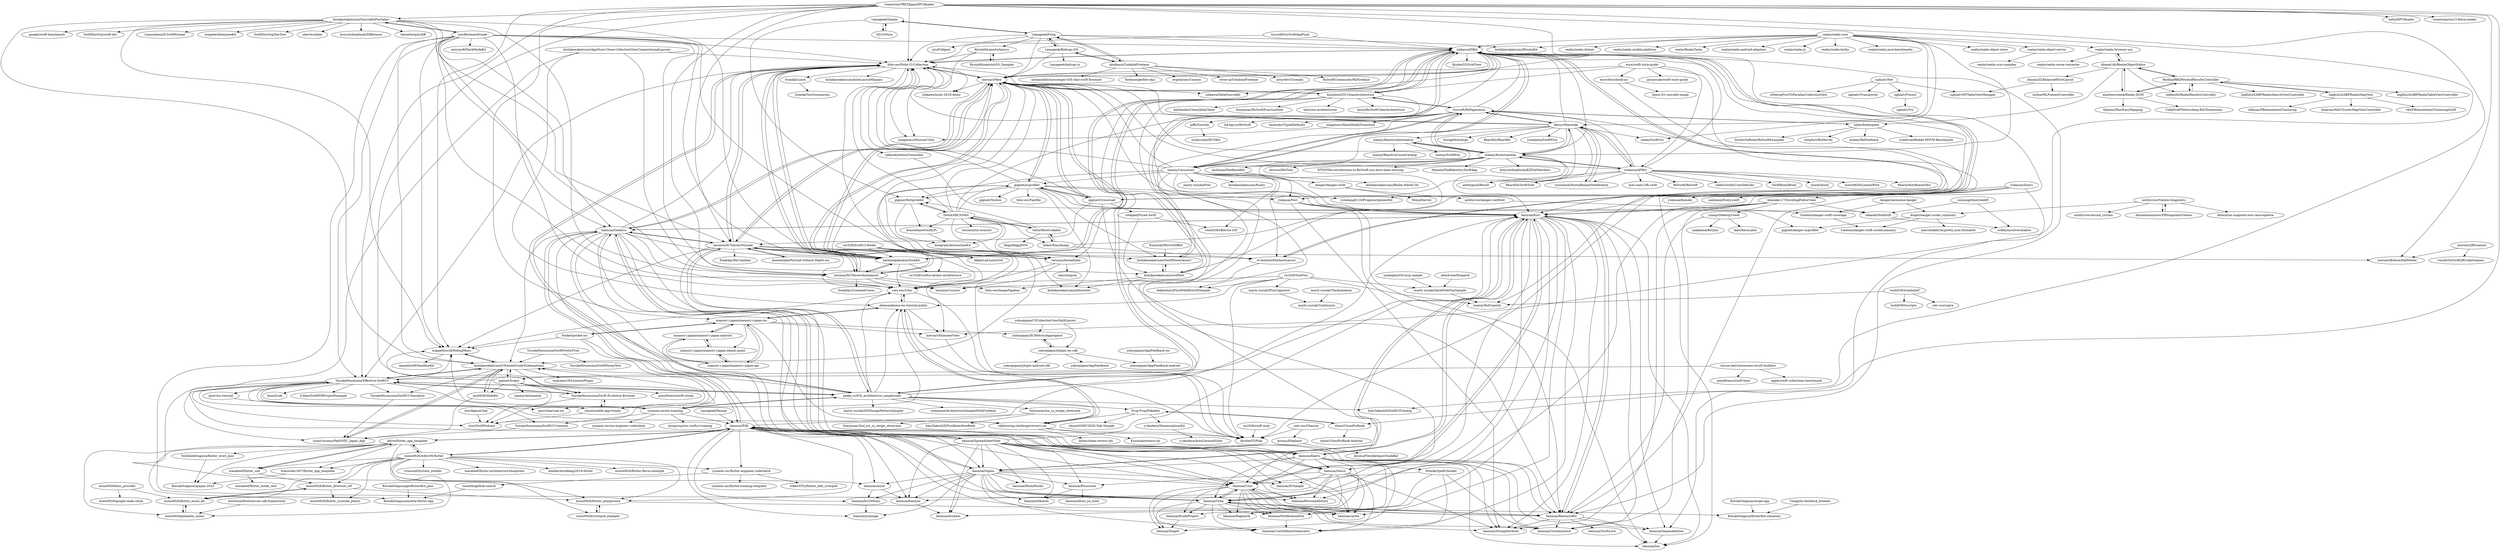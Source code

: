digraph G {
"tryswift/trySwiftAppFinal" -> "ishkawa/DIKit"
"tryswift/trySwiftAppFinal" -> "folio-sec/Folio-UI-Collection"
"RyutaMiyamoto/iOS_Samples" -> "RyutaMiyamoto/Innovy"
"mamori-i-japan/mamori-i-japan-android" -> "mamori-i-japan/mamori-i-japan-admin-panel"
"mamori-i-japan/mamori-i-japan-android" -> "mamori-i-japan/mamori-i-japan-ios"
"mamori-i-japan/mamori-i-japan-android" -> "mamori-i-japan/mamori-i-japan-api"
"SD10/Nora" -> "1amageek/Salada"
"fumiyasac/ios_ui_recipe_showcase" -> "fumiyasac/2nd_ios_ui_recipe_showcase"
"fumiyasac/ios_ui_recipe_showcase" -> "SatoTakeshiX/FluidInterfaceBook"
"mercari/Mew" -> "folio-sec/Folio-UI-Collection"
"mercari/Mew" -> "ishkawa/DIKit"
"mercari/Mew" -> "tarunon/XCTAssertNoLeak"
"mercari/Mew" -> "kateinoigakukun/StubKit"
"mercari/Mew" -> "bannzai/Kuri"
"mercari/Mew" -> "tarunon/XCTAssertAutolayout"
"mercari/Mew" -> "cats-oss/Unio"
"mercari/Mew" -> "peaks-cc/iOS_architecture_samplecode"
"mercari/Mew" -> "koutalou/iOS-CleanArchitecture"
"mercari/Mew" -> "ishkawa/DataSourceKit" ["e"=1]
"mercari/Mew" -> "ishkawa/iosdc-2018-demo"
"mercari/Mew" -> "giginet/Crossroad"
"mercari/Mew" -> "tarunon/Instantiate"
"mercari/Mew" -> "bannzai/Gedatsu"
"mercari/Mew" -> "giginet/xcprofiler"
"ikesyo/Himotoki" -> "ishkawa/APIKit"
"ikesyo/Himotoki" -> "yuzushioh/NorenBannerNotification"
"ikesyo/Himotoki" -> "inamiy/RxAutomaton"
"ikesyo/Himotoki" -> "tryswift/RxPagination"
"ikesyo/Himotoki" -> "antitypical/Result" ["e"=1]
"ikesyo/Himotoki" -> "ishkawa/DIKit"
"ikesyo/Himotoki" -> "ReactKit/SwiftTask" ["e"=1]
"ikesyo/Himotoki" -> "inamiy/Cassowary"
"ikesyo/Himotoki" -> "thoughtbot/Argo" ["e"=1]
"ikesyo/Himotoki" -> "ReactKit/ReactKit" ["e"=1]
"ikesyo/Himotoki" -> "folio-sec/Folio-UI-Collection"
"ikesyo/Himotoki" -> "realm/SwiftCov" ["e"=1]
"ikesyo/Himotoki" -> "mercari/Mew"
"ikesyo/Himotoki" -> "inamiy/ReactiveAutomaton"
"ikesyo/Himotoki" -> "yonekawa/SwiftFlux" ["e"=1]
"realm/realm-core" -> "realm/realm-object-store"
"realm/realm-core" -> "realm/realm-dotnet" ["e"=1]
"realm/realm-core" -> "realm/realm-mobile-platform"
"realm/realm-core" -> "realm/RealmTasks"
"realm/realm-core" -> "inamiy/RxAutomaton"
"realm/realm-core" -> "realm/realm-android-adapters" ["e"=1]
"realm/realm-core" -> "realm/realm-js" ["e"=1]
"realm/realm-core" -> "realm/realm-object-server"
"realm/realm-core" -> "realm/realm-browser-osx"
"realm/realm-core" -> "realm/SwiftCov" ["e"=1]
"realm/realm-core" -> "realm/realm-kotlin" ["e"=1]
"realm/realm-core" -> "realm/realm-java-benchmarks"
"realm/realm-core" -> "ikesyo/Himotoki"
"realm/realm-core" -> "ishkawa/DIKit"
"realm/realm-core" -> "kishikawakatsumi/BitcoinKit" ["e"=1]
"hukusuke1007/flutter_app_template" -> "KosukeSaigusa/spajam-2022"
"bannzai/Sigma" -> "bannzai/Async"
"bannzai/Sigma" -> "bannzai/Conv"
"bannzai/Sigma" -> "bannzai/In100Days"
"bannzai/Sigma" -> "bannzai/Ocha"
"bannzai/Sigma" -> "bannzai/PersonalHistory"
"bannzai/Sigma" -> "bannzai/Kuri"
"bannzai/Sigma" -> "bannzai/UserDefaultsGenerator"
"bannzai/Sigma" -> "bannzai/XChanger"
"bannzai/Sigma" -> "bannzai/Posusume"
"bannzai/Sigma" -> "bannzai/yomiage"
"bannzai/Sigma" -> "bannzai/Pilll"
"bannzai/Sigma" -> "bannzai/bannzai"
"bannzai/Sigma" -> "bannzai/HoshiHoshii"
"bannzai/Sigma" -> "bannzai/tekimon"
"bannzai/Sigma" -> "bannzai/hockam"
"mamori-i-japan/mamori-i-japan-ios" -> "mamori-i-japan/mamori-i-japan-android"
"mamori-i-japan/mamori-i-japan-ios" -> "mamori-i-japan/mamori-i-japan-api"
"mamori-i-japan/mamori-i-japan-ios" -> "mamori-i-japan/mamori-i-japan-admin-panel"
"mamori-i-japan/mamori-i-japan-ios" -> "abema/abema-ios-tutorial-public"
"mamori-i-japan/mamori-i-japan-ios" -> "Pocket/pocket-ios"
"mamori-i-japan/mamori-i-japan-ios" -> "refactoring-challenge/reversi-ios"
"mamori-i-japan/mamori-i-japan-ios" -> "yahoojapan/XCMetricsAggregator"
"mamori-i-japan/mamori-i-japan-ios" -> "mercari/ShimmerView"
"KosukeSaigusa/geoflutterfire_plus" -> "KosukeSaigusa/mottai-flutter-app"
"mono0926/flutter_firestore_ref" -> "mono0926/flutter_mono_kit"
"mono0926/flutter_firestore_ref" -> "mono0926/flutter_playground"
"mono0926/flutter_firestore_ref" -> "mono0926/flutter_youtube_player"
"wasabeef/flutter_use" -> "wasabeef/flutter_hooks_test"
"wasabeef/flutter_use" -> "mono0926/flutter_firestore_ref"
"wasabeef/flutter_use" -> "altive/flutter_app_template"
"yumemi-inc/flutter-engineer-codecheck" -> "yumemi-inc/flutter-training-template"
"yumemi-inc/flutter-engineer-codecheck" -> "tokku5552/flutter_ddd_riverpod"
"yumemi-inc/flutter-engineer-codecheck" -> "susatthi/github-search"
"yumemi-inc/ios-training" -> "yumemi-inc/ios-engineer-codecheck"
"yumemi-inc/ios-training" -> "YusukeHosonuma/Effective-SwiftUI"
"yumemi-inc/ios-training" -> "peaks-cc/iOS_architecture_samplecode"
"yumemi-inc/ios-training" -> "mixigroup/ios-swiftui-training"
"yumemi-inc/ios-training" -> "kishikawakatsumi/UltimateGuideToAnimations"
"yumemi-inc/ios-training" -> "noppefoxwolf/DebugMenu"
"yumemi-inc/ios-training" -> "bannzai/Pilll"
"yumemi-inc/ios-training" -> "abema/abema-ios-tutorial-public"
"yumemi-inc/ios-training" -> "YusukeHosonuma/SwiftUI-Common"
"YusukeHosonuma/Effective-SwiftUI" -> "kishikawakatsumi/UltimateGuideToAnimations"
"YusukeHosonuma/Effective-SwiftUI" -> "YusukeHosonuma/Swift-Evolution-Browser"
"YusukeHosonuma/Effective-SwiftUI" -> "crane-hiromu/PadOSDC_Japan_App"
"YusukeHosonuma/Effective-SwiftUI" -> "YusukeHosonuma/SwiftUI-Simulator"
"YusukeHosonuma/Effective-SwiftUI" -> "YusukeHosonuma/SwiftUI-Common"
"YusukeHosonuma/Effective-SwiftUI" -> "peaks-cc/iOS_architecture_samplecode"
"YusukeHosonuma/Effective-SwiftUI" -> "uhooi/mobile-app-trends"
"YusukeHosonuma/Effective-SwiftUI" -> "noppefoxwolf/DebugMenu"
"YusukeHosonuma/Effective-SwiftUI" -> "bannzai/Async"
"YusukeHosonuma/Effective-SwiftUI" -> "stzn/SwiftPodcast"
"YusukeHosonuma/Effective-SwiftUI" -> "uhooi/Loki"
"YusukeHosonuma/Effective-SwiftUI" -> "yumemi-inc/ios-training"
"YusukeHosonuma/Effective-SwiftUI" -> "pixiv/ios-tutorial"
"YusukeHosonuma/Effective-SwiftUI" -> "d-date/SwiftPMProjectExample"
"YusukeHosonuma/Effective-SwiftUI" -> "refactoring-challenge/reversi-ios"
"YusukeHosonuma/SwiftUI-Common" -> "crane-hiromu/PadOSDC_Japan_App"
"crane-hiromu/PadOSDC_Japan_App" -> "kishikawakatsumi/UltimateGuideToAnimations"
"kishikawakatsumi/UltimateGuideToAnimations" -> "crane-hiromu/PadOSDC_Japan_App"
"kishikawakatsumi/UltimateGuideToAnimations" -> "YusukeHosonuma/Effective-SwiftUI"
"kishikawakatsumi/UltimateGuideToAnimations" -> "noppefoxwolf/DebugMenu"
"kishikawakatsumi/UltimateGuideToAnimations" -> "mtj0928/SlideKit"
"kishikawakatsumi/UltimateGuideToAnimations" -> "YusukeHosonuma/Swift-Evolution-Browser"
"kishikawakatsumi/UltimateGuideToAnimations" -> "giginet/Scipio"
"kishikawakatsumi/UltimateGuideToAnimations" -> "YusukeHosonuma/SwiftUI-Simulator"
"kishikawakatsumi/UltimateGuideToAnimations" -> "maiyama18/LicensesPlugin"
"noppefoxwolf/DebugMenu" -> "aomathwift/SandboxKit"
"noppefoxwolf/DebugMenu" -> "kishikawakatsumi/UltimateGuideToAnimations"
"peaks-cc/iOS_architecture_samplecode" -> "YusukeHosonuma/Effective-SwiftUI"
"peaks-cc/iOS_architecture_samplecode" -> "mercari/Mew"
"peaks-cc/iOS_architecture_samplecode" -> "folio-sec/Folio-UI-Collection"
"peaks-cc/iOS_architecture_samplecode" -> "fumiyasac/ios_ui_recipe_showcase"
"peaks-cc/iOS_architecture_samplecode" -> "kishikawakatsumi/UltimateGuideToAnimations"
"peaks-cc/iOS_architecture_samplecode" -> "refactoring-challenge/reversi-ios"
"peaks-cc/iOS_architecture_samplecode" -> "bannzai/Kuri"
"peaks-cc/iOS_architecture_samplecode" -> "tarunon/XCTAssertNoLeak"
"peaks-cc/iOS_architecture_samplecode" -> "Frog-Frog/Pokedex"
"peaks-cc/iOS_architecture_samplecode" -> "abema/abema-ios-tutorial-public"
"peaks-cc/iOS_architecture_samplecode" -> "cats-oss/Unio"
"peaks-cc/iOS_architecture_samplecode" -> "SatoTakeshiX/SwiftUICatalog"
"peaks-cc/iOS_architecture_samplecode" -> "rockname/ArchitectureSampleWithFirebase"
"peaks-cc/iOS_architecture_samplecode" -> "marty-suzuki/iOSDesignPatternSamples" ["e"=1]
"peaks-cc/iOS_architecture_samplecode" -> "yumemi-inc/ios-training"
"pixiv/ios-tutorial" -> "pixiv/charcoal-ios"
"uhooi/UhooiPicBook" -> "Frog-Frog/Pokedex"
"uhooi/UhooiPicBook" -> "uhooi/UhooiPicBook-Android"
"niw/AlpacaChat" -> "stzn/SwiftPodcast"
"Roobiq/RBQFetchedResultsController" -> "redbooth/RealmResultsController"
"Roobiq/RBQFetchedResultsController" -> "matthewcheok/Realm-JSON"
"Roobiq/RBQFetchedResultsController" -> "bigfish24/ABFRealmMapView"
"Roobiq/RBQFetchedResultsController" -> "bigfish24/ABFRealmTableViewController"
"Roobiq/RBQFetchedResultsController" -> "Ahmed-Ali/RealmObjectEditor"
"Roobiq/RBQFetchedResultsController" -> "bigfish24/ABFRealmSearchViewController"
"danger/danger-swift" -> "Moya/Harvey"
"danger/danger-swift" -> "ashfurrow/danger-swiftlint"
"kishikawakatsumi/swiftfmt" -> "kishikawakatsumi/SwiftPowerAssert"
"kishikawakatsumi/swiftfmt" -> "kishikawakatsumi/deliverbot"
"kishikawakatsumi/swiftfmt" -> "ishkawa/DIKit"
"kishikawakatsumi/swiftfmt" -> "folio-sec/ImagePipeline"
"nghialv/Future" -> "nghialv/Try"
"zhxnlai/ZLBalancedFlowLayout" -> "nghialv/MYTableViewManager"
"zhxnlai/ZLBalancedFlowLayout" -> "molon/MLPresentController" ["e"=1]
"kishikawakatsumi/SourceKitForSafari" -> "niw/KeyboardGuide"
"kishikawakatsumi/SourceKitForSafari" -> "google/swift-benchmark" ["e"=1]
"kishikawakatsumi/SourceKitForSafari" -> "SwiftDocOrg/swift-doc" ["e"=1]
"kishikawakatsumi/SourceKitForSafari" -> "ruiaureliano/X-SwiftFormat" ["e"=1]
"kishikawakatsumi/SourceKitForSafari" -> "kishikawakatsumi/UltimateGuideToAnimations"
"kishikawakatsumi/SourceKitForSafari" -> "steipete/InterposeKit" ["e"=1]
"kishikawakatsumi/SourceKitForSafari" -> "SwiftDocOrg/DocTest" ["e"=1]
"kishikawakatsumi/SourceKitForSafari" -> "bannzai/Gedatsu"
"kishikawakatsumi/SourceKitForSafari" -> "noppefoxwolf/DebugMenu"
"kishikawakatsumi/SourceKitForSafari" -> "kateinoigakukun/StubKit"
"kishikawakatsumi/SourceKitForSafari" -> "tarunon/XCTAssertNoLeak"
"kishikawakatsumi/SourceKitForSafari" -> "uber/mockolo" ["e"=1]
"kishikawakatsumi/SourceKitForSafari" -> "krzysztofzablocki/Difference" ["e"=1]
"kishikawakatsumi/SourceKitForSafari" -> "cats-oss/Unio"
"kishikawakatsumi/SourceKitForSafari" -> "bloomberg/xcdiff" ["e"=1]
"invertase/firestore-ios-sdk-frameworks" -> "mono0926/pedantic_mono"
"matthewcheok/Realm-JSON" -> "Roobiq/RBQFetchedResultsController"
"matthewcheok/Realm-JSON" -> "Ahmed-Ali/RealmObjectEditor"
"matthewcheok/Realm-JSON" -> "CodaFi/AFNetworking-RACExtensions" ["e"=1]
"matthewcheok/Realm-JSON" -> "Yalantis/FastEasyMapping" ["e"=1]
"kishikawakatsumi/AppStore-Clone-CollectionViewCompositionalLayouts" -> "abema/abema-ios-tutorial-public"
"kishikawakatsumi/AppStore-Clone-CollectionViewCompositionalLayouts" -> "KyoheiG3/Plan"
"kishikawakatsumi/AppStore-Clone-CollectionViewCompositionalLayouts" -> "tarunon/XCTAssertAutolayout"
"kishikawakatsumi/AppStore-Clone-CollectionViewCompositionalLayouts" -> "folio-sec/Folio-UI-Collection"
"ishkawa/APIKit" -> "ikesyo/Himotoki"
"ishkawa/APIKit" -> "antitypical/Result" ["e"=1]
"ishkawa/APIKit" -> "mono0926/LicensePlist" ["e"=1]
"ishkawa/APIKit" -> "ReactKit/SwiftTask" ["e"=1]
"ishkawa/APIKit" -> "yuzushioh/NorenBannerNotification"
"ishkawa/APIKit" -> "ishkawa/DIKit"
"ishkawa/APIKit" -> "mercari/Mew"
"ishkawa/APIKit" -> "ReactorKit/ReactorKit" ["e"=1]
"ishkawa/APIKit" -> "mac-cain13/R.swift" ["e"=1]
"ishkawa/APIKit" -> "tryswift/RxPagination"
"ishkawa/APIKit" -> "ReSwift/ReSwift" ["e"=1]
"ishkawa/APIKit" -> "radex/SwiftyUserDefaults" ["e"=1]
"ishkawa/APIKit" -> "inamiy/RxAutomaton"
"ishkawa/APIKit" -> "SwiftBond/Bond" ["e"=1]
"ishkawa/APIKit" -> "Quick/Quick" ["e"=1]
"jeffh/Snorlax" -> "cockscomb/HUDKit" ["e"=1]
"tattn/MoreCodable" -> "DeNA/SRCNNKit"
"tattn/MoreCodable" -> "giginet/RxSpriteKit"
"tattn/MoreCodable" -> "koher/EasyImagy"
"tattn/MoreCodable" -> "Ikiga/IkigaJSON" ["e"=1]
"yimajo/MeetupTweet" -> "nakailand/RxQuiz"
"yimajo/MeetupTweet" -> "bannzai/ResourceKit"
"yimajo/MeetupTweet" -> "ikait/KernLabel"
"bannzai/Kaeru" -> "bannzai/Kuri"
"bannzai/Kaeru" -> "bannzai/Conv"
"bannzai/Kaeru" -> "bannzai/ResourceKit"
"bannzai/Kaeru" -> "bannzai/Ocha"
"bannzai/Kaeru" -> "bannzai/Gedatsu"
"bannzai/Kaeru" -> "bannzai/SegueAddition"
"bannzai/Kaeru" -> "bannzai/Gecco"
"bannzai/Kaeru" -> "bannzai/StringAttribute"
"bannzai/Kaeru" -> "bannzai/Inu"
"bannzai/Kaeru" -> "bannzai/Teapot"
"bannzai/Kaeru" -> "bannzai/XcodeProject"
"bannzai/Kaeru" -> "bannzai/Pilll"
"bannzai/Kaeru" -> "bannzai/Sigma"
"bannzai/Kaeru" -> "bannzai/Ragnarok"
"bannzai/Kaeru" -> "bannzai/CoreAnimator"
"tryswift/RxPagination" -> "jeffh/Snorlax"
"tryswift/RxPagination" -> "dekatotoro/FluxWithRxSwiftSample"
"tryswift/RxPagination" -> "tailec/boilerplate"
"tryswift/RxPagination" -> "ikesyo/Himotoki"
"tryswift/RxPagination" -> "tid-kijyun/RxSwift"
"tryswift/RxPagination" -> "inamiy/Cassowary"
"tryswift/RxPagination" -> "ishkawa/DIKit"
"tryswift/RxPagination" -> "tasanobu/TypedDefaults"
"tryswift/RxPagination" -> "inamiy/RxProperty"
"tryswift/RxPagination" -> "koutalou/iOS-CleanArchitecture"
"tryswift/RxPagination" -> "usagimaru/SemiModalTransition"
"tryswift/RxPagination" -> "inamiy/RxAutomaton"
"usagimaru/SemiModalTransition" -> "usagimaru/Musical-View"
"bannzai/Pilll" -> "mono0926/wdb106-flutter"
"bannzai/Pilll" -> "bannzai/Sigma"
"bannzai/Pilll" -> "bannzai/Gecco"
"bannzai/Pilll" -> "bannzai/Conv"
"bannzai/Pilll" -> "altive/flutter_app_template"
"bannzai/Pilll" -> "bannzai/Kuri"
"bannzai/Pilll" -> "bannzai/Gedatsu"
"bannzai/Pilll" -> "bannzai/In100Days"
"bannzai/Pilll" -> "bannzai/Async"
"bannzai/Pilll" -> "yumemi-inc/flutter-engineer-codecheck"
"bannzai/Pilll" -> "bannzai/bannzai"
"bannzai/Pilll" -> "bannzai/Ocha"
"bannzai/Pilll" -> "mono0926/flutter_playground"
"bannzai/Pilll" -> "bannzai/yomiage"
"bannzai/Pilll" -> "bannzai/SpreadsheetView"
"nghialv/Net" -> "nghialv/Future"
"nghialv/Net" -> "kNeerajPro/CGParallaxCollectionView"
"nghialv/Net" -> "nghialv/MYTableViewManager"
"nghialv/Net" -> "nghialv/Transporter" ["e"=1]
"bannzai/Kuri" -> "bannzai/Conv"
"bannzai/Kuri" -> "bannzai/ResourceKit"
"bannzai/Kuri" -> "bannzai/Kaeru"
"bannzai/Kuri" -> "bannzai/Ocha"
"bannzai/Kuri" -> "bannzai/StringAttribute"
"bannzai/Kuri" -> "bannzai/Sigma"
"bannzai/Kuri" -> "bannzai/Gecco"
"bannzai/Kuri" -> "bannzai/NotificationHub"
"bannzai/Kuri" -> "bannzai/Gedatsu"
"bannzai/Kuri" -> "bannzai/CoreAnimator"
"bannzai/Kuri" -> "bannzai/UserDefaultsGenerator"
"bannzai/Kuri" -> "bannzai/castle"
"bannzai/Kuri" -> "bannzai/PersonalHistory"
"bannzai/Kuri" -> "bannzai/SegueAddition"
"bannzai/Kuri" -> "bannzai/Inu"
"el-hoshino/NotAutoLayout" -> "ishkawa/DIKit"
"el-hoshino/NotAutoLayout" -> "bannzai/Conv"
"eure/swift-style-guide" -> "koutalou/iOS-CleanArchitecture"
"eure/swift-style-guide" -> "jarinosuke/swift-style-guide" ["e"=1]
"eure/swift-style-guide" -> "bannzai/Kuri"
"eure/swift-style-guide" -> "mercari/Mew"
"eure/swift-style-guide" -> "ishkawa/APIKit"
"eure/swift-style-guide" -> "eure/Storybook-ios"
"mono0926/pedantic_mono" -> "mono0926/flutter_mono_kit"
"cats-oss/Unio" -> "KyoheiG3/Plan"
"cats-oss/Unio" -> "noppefoxwolf/DebugMenu"
"cats-oss/Unio" -> "abema/abema-ios-tutorial-public"
"mercari/QRScanner" -> "vinodiOS/SwiftQRCodeScanner"
"mercari/QRScanner" -> "mercari/BottomHalfModal"
"1amageek/Ballcap-iOS" -> "1amageek/Pring"
"1amageek/Ballcap-iOS" -> "mercari/Mew"
"1amageek/Ballcap-iOS" -> "alickbass/CodableFirebase"
"1amageek/Ballcap-iOS" -> "1amageek/ballcap.ts"
"1amageek/Demae" -> "bannzai/Pilll"
"1amageek/Salada" -> "1amageek/Pring"
"1amageek/Salada" -> "SD10/Nora"
"1amageek/Salada" -> "giginet/RxSpriteKit"
"YusukeHosonuma/SwiftPrettyPrint" -> "YusukeHosonuma/SwiftParamTest"
"YusukeHosonuma/SwiftPrettyPrint" -> "kishikawakatsumi/UltimateGuideToAnimations"
"bannzai/SpreadsheetView" -> "bannzai/Gecco"
"bannzai/SpreadsheetView" -> "bannzai/Pilll"
"bannzai/SpreadsheetView" -> "bannzai/Sigma"
"bannzai/SpreadsheetView" -> "bannzai/bannzai"
"bannzai/SpreadsheetView" -> "bannzai/Kuri"
"bannzai/SpreadsheetView" -> "bannzai/Gedatsu"
"bannzai/SpreadsheetView" -> "bannzai/hockam"
"bannzai/SpreadsheetView" -> "bannzai/Posusume"
"bannzai/SpreadsheetView" -> "bannzai/PersonalHistory"
"bannzai/SpreadsheetView" -> "bannzai/castle"
"bannzai/SpreadsheetView" -> "bannzai/XChanger"
"bannzai/SpreadsheetView" -> "bannzai/Conv"
"bannzai/SpreadsheetView" -> "bannzai/Kaeru"
"bannzai/SpreadsheetView" -> "bannzai/tekimon"
"bannzai/SpreadsheetView" -> "bannzai/HoshiHoshii"
"giginet/xcprofiler" -> "giginet/Toybox"
"giginet/xcprofiler" -> "mercari/Mew"
"giginet/xcprofiler" -> "yutailang0119/ProgressSpinnerKit"
"giginet/xcprofiler" -> "kishikawakatsumi/deliverbot"
"giginet/xcprofiler" -> "giginet/RxSpriteKit"
"giginet/xcprofiler" -> "bannzai/Kuri"
"giginet/xcprofiler" -> "kishikawakatsumi/UltimateGuideToAnimations"
"giginet/xcprofiler" -> "folio-sec/Fastfile"
"giginet/xcprofiler" -> "giginet/Crossroad"
"giginet/xcprofiler" -> "kishikawakatsumi/SwiftPowerAssert"
"giginet/xcprofiler" -> "giginet/danger-xcprofiler"
"giginet/xcprofiler" -> "folio-sec/Folio-UI-Collection"
"giginet/xcprofiler" -> "yukiasai/Nori"
"giginet/xcprofiler" -> "tarunon/Instantiate"
"tarunon/Instantiate" -> "omochi/gysb"
"tarunon/Instantiate" -> "tarunon/Cuculus"
"tarunon/Instantiate" -> "cats-oss/Unio"
"treastrain/TRETJapanNFCReader" -> "YusukeHosonuma/Effective-SwiftUI"
"treastrain/TRETJapanNFCReader" -> "tattn/NFCReader"
"treastrain/TRETJapanNFCReader" -> "mercari/BottomHalfModal"
"treastrain/TRETJapanNFCReader" -> "peaks-cc/iOS_architecture_samplecode"
"treastrain/TRETJapanNFCReader" -> "tarunon/XCTAssertNoLeak"
"treastrain/TRETJapanNFCReader" -> "mercari/Mew"
"treastrain/TRETJapanNFCReader" -> "mamori-i-japan/mamori-i-japan-ios"
"treastrain/TRETJapanNFCReader" -> "folio-sec/Folio-UI-Collection"
"treastrain/TRETJapanNFCReader" -> "tarunon/XCTAssertAutolayout"
"treastrain/TRETJapanNFCReader" -> "treastrain/ios13-felica-reader"
"treastrain/TRETJapanNFCReader" -> "SatoTakeshiX/SwiftUICatalog"
"treastrain/TRETJapanNFCReader" -> "mercari/ShimmerView"
"treastrain/TRETJapanNFCReader" -> "kishikawakatsumi/SourceKitForSafari"
"treastrain/TRETJapanNFCReader" -> "uhooi/UhooiPicBook"
"treastrain/TRETJapanNFCReader" -> "noppefoxwolf/DebugMenu"
"mamori-i-japan/mamori-i-japan-api" -> "mamori-i-japan/mamori-i-japan-admin-panel"
"mamori-i-japan/mamori-i-japan-api" -> "mamori-i-japan/mamori-i-japan-android"
"mamori-i-japan/mamori-i-japan-api" -> "mamori-i-japan/mamori-i-japan-ios"
"realm/realm-browser-osx" -> "Ahmed-Ali/RealmObjectEditor"
"realm/realm-browser-osx" -> "realm/realm-cocoa-converter"
"realm/realm-object-server" -> "realm/realm-sync-samples"
"mono0926/flutter_playground" -> "mono0926/riverpod_example"
"mono0926/flutter_playground" -> "KosukeSaigusa/flutterfire-commons"
"mono0926/bloc_provider" -> "mono0926/flutter_mono_kit"
"mono0926/bloc_provider" -> "mono0926/google-tasks-clone"
"refactoring-challenge/reversi-ios" -> "abema/abema-ios-tutorial-public"
"refactoring-challenge/reversi-ios" -> "KyoheiG3/Plan"
"refactoring-challenge/reversi-ios" -> "koher/clean-reversi-ios"
"refactoring-challenge/reversi-ios" -> "Kuniwak/reversi-ios"
"mono0926/wdb106-flutter" -> "bannzai/Pilll"
"mono0926/wdb106-flutter" -> "altive/flutter_app_template"
"mono0926/wdb106-flutter" -> "mono0926/flutter_firestore_ref"
"mono0926/wdb106-flutter" -> "mono0926/flutter_playground"
"mono0926/wdb106-flutter" -> "mono0926/riverpod_example"
"mono0926/wdb106-flutter" -> "rrousselGit/state_notifier" ["e"=1]
"mono0926/wdb106-flutter" -> "mono0926/flutter_mono_kit"
"mono0926/wdb106-flutter" -> "wasabeef/flutter-architecture-blueprints" ["e"=1]
"mono0926/wdb106-flutter" -> "mono0926/pedantic_mono"
"mono0926/wdb106-flutter" -> "konifar/droidkaigi2018-flutter" ["e"=1]
"mono0926/wdb106-flutter" -> "mono0926/flutter_youtube_player"
"mono0926/wdb106-flutter" -> "yumemi-inc/flutter-engineer-codecheck"
"mono0926/wdb106-flutter" -> "mono0926/flutter-flavor-example"
"mono0926/wdb106-flutter" -> "wasabeef/flutter_use"
"mono0926/wdb106-flutter" -> "hukusuke1007/flutter_app_template"
"yukiasai/Shoyu" -> "yukiasai/Kaiseki"
"yukiasai/Shoyu" -> "bannzai/Inu"
"yukiasai/Shoyu" -> "bannzai/ResourceKit"
"yukiasai/Shoyu" -> "bannzai/SegueAddition"
"yukiasai/Shoyu" -> "bannzai/Kuri"
"yukiasai/Shoyu" -> "samhann/Every.swift" ["e"=1]
"yukiasai/Shoyu" -> "ktanaka117/ScrollingFollowView"
"ktanaka117/ScrollingFollowView" -> "bannzai/CoreAnimator"
"ktanaka117/ScrollingFollowView" -> "takasek/Notifwift"
"ktanaka117/ScrollingFollowView" -> "bannzai/Kuri"
"ktanaka117/ScrollingFollowView" -> "bannzai/StringAttribute"
"ktanaka117/ScrollingFollowView" -> "bannzai/Ocha"
"ktanaka117/ScrollingFollowView" -> "yimajo/MeetupTweet"
"Kuniwak/MirrorDiffKit" -> "kishikawakatsumi/SwiftPowerAssert"
"inamiy/Cassowary" -> "ishkawa/DIKit"
"inamiy/Cassowary" -> "tryswift/RxPagination"
"inamiy/Cassowary" -> "mercari/Mew"
"inamiy/Cassowary" -> "kishikawakatsumi/Kuery" ["e"=1]
"inamiy/Cassowary" -> "folio-sec/Folio-UI-Collection"
"inamiy/Cassowary" -> "toshi0383/Bitrise-iOS"
"inamiy/Cassowary" -> "yukiasai/Nori"
"inamiy/Cassowary" -> "giginet/RxSpriteKit"
"inamiy/Cassowary" -> "el-hoshino/NotAutoLayout"
"inamiy/Cassowary" -> "danger/danger-swift"
"inamiy/Cassowary" -> "marty-suzuki/Prex"
"inamiy/Cassowary" -> "tarunon/Cuculus"
"inamiy/Cassowary" -> "bannzai/Kuri"
"inamiy/Cassowary" -> "giginet/xcprofiler"
"inamiy/Cassowary" -> "bannzai/Ocha"
"inamiy/ReactiveAutomaton" -> "inamiy/RxAutomaton"
"inamiy/ReactiveAutomaton" -> "nishimao/FeedbackKit"
"inamiy/ReactiveAutomaton" -> "inamiy/ReactiveCocoaCatalog"
"inamiy/ReactiveAutomaton" -> "inamiy/SwiftElm" ["e"=1]
"ishkawa/DIKit" -> "mercari/Mew"
"ishkawa/DIKit" -> "inamiy/Cassowary"
"ishkawa/DIKit" -> "kishikawakatsumi/swiftfmt"
"ishkawa/DIKit" -> "kishikawakatsumi/SwiftPowerAssert"
"ishkawa/DIKit" -> "el-hoshino/NotAutoLayout"
"ishkawa/DIKit" -> "folio-sec/Folio-UI-Collection"
"ishkawa/DIKit" -> "bannzai/Kuri"
"ishkawa/DIKit" -> "kateinoigakukun/StubKit"
"ishkawa/DIKit" -> "tarunon/Instantiate"
"ishkawa/DIKit" -> "koutalou/iOS-CleanArchitecture"
"ishkawa/DIKit" -> "giginet/Crossroad"
"ishkawa/DIKit" -> "ishkawa/DataSourceKit" ["e"=1]
"ishkawa/DIKit" -> "KyoheiG3/GridView" ["e"=1]
"ishkawa/DIKit" -> "bannzai/ResourceKit"
"ishkawa/DIKit" -> "yutailang0119/ProgressSpinnerKit"
"kishikawakatsumi/SwiftPowerAssert" -> "kishikawakatsumi/swiftfmt"
"kishikawakatsumi/SwiftPowerAssert" -> "ishkawa/DIKit"
"niw/KeyboardGuide" -> "microsoft/DarkModeKit" ["e"=1]
"niw/KeyboardGuide" -> "kishikawakatsumi/SourceKitForSafari"
"niw/KeyboardGuide" -> "kishikawakatsumi/UltimateGuideToAnimations"
"niw/KeyboardGuide" -> "cats-oss/Unio"
"niw/KeyboardGuide" -> "bannzai/Ocha"
"niw/KeyboardGuide" -> "tarunon/Instantiate"
"niw/KeyboardGuide" -> "tarunon/XCTAssertAutolayout"
"niw/KeyboardGuide" -> "tarunon/Cuculus"
"niw/KeyboardGuide" -> "YusukeHosonuma/Effective-SwiftUI"
"niw/KeyboardGuide" -> "bannzai/Gedatsu"
"niw/KeyboardGuide" -> "kishikawakatsumi/swiftfmt"
"niw/KeyboardGuide" -> "ishkawa/DIKit"
"niw/KeyboardGuide" -> "folio-sec/Folio-UI-Collection"
"niw/KeyboardGuide" -> "kateinoigakukun/StubKit"
"niw/KeyboardGuide" -> "noppefoxwolf/DebugMenu"
"redbooth/RealmResultsController" -> "Roobiq/RBQFetchedResultsController"
"Frog-Frog/Pokedex" -> "uhooi/UhooiPicBook"
"Frog-Frog/Pokedex" -> "y-okudera/NeumorphismKit"
"Frog-Frog/Pokedex" -> "uhooi/iOSDC2020-Talk-Sample"
"Frog-Frog/Pokedex" -> "refactoring-challenge/reversi-ios"
"YusukeHosonuma/Swift-Evolution-Browser" -> "uhooi/mobile-app-trends"
"YusukeHosonuma/Swift-Evolution-Browser" -> "YusukeHosonuma/Effective-SwiftUI"
"YusukeHosonuma/Swift-Evolution-Browser" -> "stzn/SwiftPodcast"
"YusukeHosonuma/SwiftUI-Simulator" -> "crane-hiromu/PadOSDC_Japan_App"
"bannzai/Conv" -> "bannzai/Ocha"
"bannzai/Conv" -> "bannzai/UserDefaultsGenerator"
"bannzai/Conv" -> "bannzai/StringAttribute"
"bannzai/Conv" -> "bannzai/PersonalHistory"
"bannzai/Conv" -> "bannzai/XcodeProject"
"bannzai/Conv" -> "bannzai/NotificationHub"
"bannzai/Conv" -> "bannzai/Kuri"
"bannzai/Conv" -> "bannzai/castle"
"bannzai/Conv" -> "bannzai/Teapot"
"bannzai/Conv" -> "bannzai/CoreAnimator"
"bannzai/Conv" -> "bannzai/ResourceKit"
"bannzai/Conv" -> "bannzai/Ragnarok"
"bannzai/Gecco" -> "bannzai/UserDefaultsGenerator"
"bannzai/Gecco" -> "bannzai/castle"
"bannzai/Gecco" -> "bannzai/PersonalHistory"
"bannzai/Gecco" -> "bannzai/XChanger"
"bannzai/Gecco" -> "bannzai/bannzai"
"bannzai/Gecco" -> "bannzai/hockam"
"bannzai/Gecco" -> "bannzai/StringAttribute"
"bannzai/Gecco" -> "bannzai/Posusume"
"bannzai/Gedatsu" -> "bannzai/Kuri"
"bannzai/Gedatsu" -> "bannzai/Sigma"
"bannzai/Gedatsu" -> "bannzai/Kaeru"
"bannzai/Gedatsu" -> "bannzai/Conv"
"bannzai/Gedatsu" -> "bannzai/Ocha"
"bannzai/Gedatsu" -> "bannzai/Pilll"
"bannzai/Gedatsu" -> "tarunon/XCTAssertNoLeak"
"bannzai/Gedatsu" -> "bannzai/Gecco"
"bannzai/Gedatsu" -> "kishikawakatsumi/UltimateGuideToAnimations"
"bannzai/Gedatsu" -> "mercari/Mew"
"bannzai/Gedatsu" -> "folio-sec/Folio-UI-Collection"
"bannzai/Gedatsu" -> "kateinoigakukun/StubKit"
"bannzai/Gedatsu" -> "bannzai/NotificationHub"
"bannzai/Gedatsu" -> "tarunon/XCTAssertAutolayout"
"bannzai/Gedatsu" -> "bannzai/ResourceKit"
"bannzai/NotificationHub" -> "bannzai/UserDefaultsGenerator"
"bannzai/Ocha" -> "bannzai/Teapot"
"bannzai/Ocha" -> "bannzai/Conv"
"bannzai/Ocha" -> "bannzai/XcodeProject"
"bannzai/Ocha" -> "bannzai/Ragnarok"
"bannzai/Ocha" -> "bannzai/NotificationHub"
"bannzai/Ocha" -> "bannzai/UserDefaultsGenerator"
"bannzai/Ocha" -> "bannzai/castle"
"bannzai/Ocha" -> "bannzai/ResourceKit"
"bannzai/Posusume" -> "bannzai/tekimon"
"bannzai/Posusume" -> "bannzai/illust_ya_tools"
"bannzai/ResourceKit" -> "bannzai/SegueAddition"
"bannzai/ResourceKit" -> "bannzai/Inu"
"bannzai/ResourceKit" -> "bannzai/CoreAnimator"
"bannzai/ResourceKit" -> "bannzai/Kuri"
"bannzai/ResourceKit" -> "bannzai/Ocha"
"bannzai/ResourceKit" -> "bannzai/StringAttribute"
"bannzai/ResourceKit" -> "bannzai/Conv"
"bannzai/ResourceKit" -> "bannzai/SwiftLove"
"bannzai/SegueAddition" -> "bannzai/Inu"
"bannzai/XChanger" -> "bannzai/castle"
"bannzai/XcodeProject" -> "bannzai/Teapot"
"bannzai/bannzai" -> "bannzai/hockam"
"fromkk/SpellChecker" -> "bannzai/UserDefaultsGenerator"
"fromkk/SpellChecker" -> "bannzai/Conv"
"fromkk/SpellChecker" -> "bannzai/NotificationHub"
"fromkk/SpellChecker" -> "bannzai/CoreAnimator"
"tarunon/XCTAssertAutolayout" -> "tarunon/XCTAssertNoLeak"
"tarunon/XCTAssertAutolayout" -> "tarunon/Cuculus"
"tarunon/XCTAssertAutolayout" -> "mercari/Mew"
"tarunon/XCTAssertAutolayout" -> "folio-sec/Folio-UI-Collection"
"tarunon/XCTAssertAutolayout" -> "cats-oss/Unio"
"tarunon/XCTAssertAutolayout" -> "freak4pc/CombineCocoa" ["e"=1]
"tarunon/XCTAssertAutolayout" -> "kateinoigakukun/StubKit"
"tarunon/XCTAssertAutolayout" -> "folio-sec/ImagePipeline"
"uhooi/mobile-app-trends" -> "YusukeHosonuma/Swift-Evolution-Browser"
"uhooi/mobile-app-trends" -> "stzn/SwiftPodcast"
"Ahmed-Ali/RealmObjectEditor" -> "redbooth/RealmResultsController"
"Ahmed-Ali/RealmObjectEditor" -> "matthewcheok/Realm-JSON"
"Ahmed-Ali/RealmObjectEditor" -> "Roobiq/RBQFetchedResultsController"
"Ahmed-Ali/RealmObjectEditor" -> "realm/realm-browser-osx"
"Ahmed-Ali/RealmObjectEditor" -> "zhxnlai/ZLBalancedFlowLayout"
"Ahmed-Ali/RealmObjectEditor" -> "tailec/boilerplate"
"tailec/boilerplate" -> "tryswift/RxPagination"
"tailec/boilerplate" -> "sergdort/RxMarvel"
"tailec/boilerplate" -> "kzaher/RxFeedback" ["e"=1]
"tailec/boilerplate" -> "ivanbruel/Reddit-MVVM-Benchmark" ["e"=1]
"tailec/boilerplate" -> "DroidsOnRoids/RxSwiftExamples" ["e"=1]
"abema/abema-ios-tutorial-public" -> "cats-oss/Unio"
"abema/abema-ios-tutorial-public" -> "refactoring-challenge/reversi-ios"
"abema/abema-ios-tutorial-public" -> "KyoheiG3/Plan"
"abema/abema-ios-tutorial-public" -> "mercari/ShimmerView"
"abema/abema-ios-tutorial-public" -> "mamori-i-japan/mamori-i-japan-ios"
"Pocket/pocket-ios" -> "mamori-i-japan/mamori-i-japan-ios"
"Pocket/pocket-ios" -> "uhooi/mobile-app-trends"
"Pocket/pocket-ios" -> "stzn/SwiftPodcast"
"Pocket/pocket-ios" -> "noppefoxwolf/DebugMenu"
"1amageek/Pring" -> "1amageek/Salada"
"1amageek/Pring" -> "1amageek/Ballcap-iOS"
"1amageek/Pring" -> "alickbass/CodableFirebase"
"1amageek/Pring" -> "folio-sec/Folio-UI-Collection"
"1amageek/Pring" -> "mercari/Mew"
"1amageek/Pring" -> "kishikawakatsumi/BitcoinKit" ["e"=1]
"1amageek/Pring" -> "miuP/Algent"
"1amageek/Pring" -> "RyutaMiyamoto/Innovy"
"1amageek/Pring" -> "ishkawa/DIKit"
"giginet/Crossroad" -> "mercari/Mew"
"giginet/Crossroad" -> "ishkawa/DIKit"
"giginet/Crossroad" -> "giginet/xcprofiler"
"giginet/Crossroad" -> "folio-sec/Folio-UI-Collection"
"giginet/Crossroad" -> "bannzai/ResourceKit"
"giginet/Crossroad" -> "cookpad/Puree-Swift"
"giginet/Crossroad" -> "tarunon/XCTAssertNoLeak"
"DeNA/SRCNNKit" -> "giginet/RxSpriteKit"
"DeNA/SRCNNKit" -> "tattn/MoreCodable"
"DeNA/SRCNNKit" -> "kcastellano/SwiftyPi"
"DeNA/SRCNNKit" -> "ishkawa/DIKit"
"DeNA/SRCNNKit" -> "tarunon/try-erasure"
"DeNA/SRCNNKit" -> "hiragram/AbstractionKit"
"DeNA/SRCNNKit" -> "mercari/Mew"
"DeNA/SRCNNKit" -> "tarunon/Instantiate"
"DeNA/SRCNNKit" -> "giginet/xcprofiler"
"DeNA/SRCNNKit" -> "koher/EasyImagy"
"DeNA/SRCNNKit" -> "folio-sec/Folio-UI-Collection"
"DeNA/SRCNNKit" -> "el-hoshino/NotAutoLayout"
"RyutaMiyamoto/Innovy" -> "usagimaru/Musical-View"
"RyutaMiyamoto/Innovy" -> "RyutaMiyamoto/iOS_Samples"
"RyutaMiyamoto/Innovy" -> "folio-sec/Folio-UI-Collection"
"sonsongithub/reddift" -> "codelynx/silvershadow"
"sonsongithub/reddift" -> "takasek/Notifwift"
"folio-sec/Folio-UI-Collection" -> "mercari/Mew"
"folio-sec/Folio-UI-Collection" -> "tarunon/XCTAssertNoLeak"
"folio-sec/Folio-UI-Collection" -> "ishkawa/iosdc-2018-demo"
"folio-sec/Folio-UI-Collection" -> "kishikawakatsumi/deliverbot"
"folio-sec/Folio-UI-Collection" -> "ishkawa/DIKit"
"folio-sec/Folio-UI-Collection" -> "peaks-cc/iOS_architecture_samplecode"
"folio-sec/Folio-UI-Collection" -> "tarunon/XCTAssertAutolayout"
"folio-sec/Folio-UI-Collection" -> "kishikawakatsumi/AutoLayoutManiacs"
"folio-sec/Folio-UI-Collection" -> "kateinoigakukun/StubKit"
"folio-sec/Folio-UI-Collection" -> "usagimaru/Musical-View"
"folio-sec/Folio-UI-Collection" -> "fromkk/Lunch"
"folio-sec/Folio-UI-Collection" -> "YusukeHosonuma/Effective-SwiftUI"
"folio-sec/Folio-UI-Collection" -> "takasek/ActionClosurable"
"cookpad/Puree-Swift" -> "toshi0383/Bitrise-iOS"
"cookpad/Puree-Swift" -> "kishikawakatsumi/swiftfmt"
"yuzushioh/NorenBannerNotification" -> "ikesyo/Himotoki"
"inamiy/RxAutomaton" -> "inamiy/ReactiveAutomaton"
"inamiy/RxAutomaton" -> "ikesyo/Himotoki"
"inamiy/RxAutomaton" -> "nishimao/FeedbackKit"
"inamiy/RxAutomaton" -> "yukiasai/Nori"
"inamiy/RxAutomaton" -> "ishkawa/DIKit"
"inamiy/RxAutomaton" -> "tryswift/RxPagination"
"inamiy/RxAutomaton" -> "DTVD/The-introduction-to-RxSwift-you-have-been-missing"
"inamiy/RxAutomaton" -> "NatashaTheRobot/trySwiftApp" ["e"=1]
"inamiy/RxAutomaton" -> "mercari/Mew"
"inamiy/RxAutomaton" -> "kishikawakatsumi/swiftfmt"
"inamiy/RxAutomaton" -> "krzysztofzablocki/KZFileWatchers" ["e"=1]
"inamiy/RxAutomaton" -> "ishkawa/APIKit"
"inamiy/RxAutomaton" -> "bannzai/Kuri"
"inamiy/RxAutomaton" -> "inamiy/Cassowary"
"inamiy/RxAutomaton" -> "devxoul/RxTodo" ["e"=1]
"tarunon/XCTAssertNoLeak" -> "tarunon/XCTAssertAutolayout"
"tarunon/XCTAssertNoLeak" -> "kateinoigakukun/StubKit"
"tarunon/XCTAssertNoLeak" -> "folio-sec/Folio-UI-Collection"
"tarunon/XCTAssertNoLeak" -> "mercari/Mew"
"tarunon/XCTAssertNoLeak" -> "cats-oss/Unio"
"tarunon/XCTAssertNoLeak" -> "koooootake/Portrait-without-Depth-ios"
"tarunon/XCTAssertNoLeak" -> "bannzai/Gedatsu"
"tarunon/XCTAssertNoLeak" -> "tarunon/Instantiate"
"tarunon/XCTAssertNoLeak" -> "peaks-cc/iOS_architecture_samplecode"
"tarunon/XCTAssertNoLeak" -> "mercari/BottomHalfModal"
"tarunon/XCTAssertNoLeak" -> "freak4pc/RxCombine" ["e"=1]
"tarunon/XCTAssertNoLeak" -> "kishikawakatsumi/SwiftPowerAssert"
"tarunon/XCTAssertNoLeak" -> "fromkk/SpellChecker"
"tarunon/XCTAssertNoLeak" -> "noppefoxwolf/DebugMenu"
"alickbass/CodableFirebase" -> "RxSwiftCommunity/RxFirebase" ["e"=1]
"alickbass/CodableFirebase" -> "1amageek/Pring"
"alickbass/CodableFirebase" -> "instamobile/messenger-iOS-chat-swift-firestore" ["e"=1]
"alickbass/CodableFirebase" -> "firebase/geofire-objc" ["e"=1]
"alickbass/CodableFirebase" -> "1amageek/Ballcap-iOS"
"alickbass/CodableFirebase" -> "evgenyneu/Cosmos" ["e"=1]
"alickbass/CodableFirebase" -> "rever-ai/CombineFirebase" ["e"=1]
"alickbass/CodableFirebase" -> "arturdev/Unrealm" ["e"=1]
"yahoojapan/UICollectionViewSplitLayout" -> "yahoojapan/yjlogin-ios-sdk"
"yahoojapan/UICollectionViewSplitLayout" -> "yahoojapan/XCMetricsAggregator"
"takasek/ActionClosurable" -> "takasek/Notifwift"
"mercari/ShimmerView" -> "KyoheiG3/Plan"
"bigfish24/ABFRealmMapView" -> "Roobiq/RBQFetchedResultsController"
"bigfish24/ABFRealmMapView" -> "litoarias/HACClusterMapViewController"
"bigfish24/ABFRealmMapView" -> "ribl/FBAnnotationClusteringSwift" ["e"=1]
"bigfish24/ABFRealmMapView" -> "infinum/FBAnnotationClustering" ["e"=1]
"cats-oss/Chausie" -> "kzumu/Elephant"
"cats-oss/Chausie" -> "KyoheiG3/Plan"
"Antondomashnev/FBSnapshotsViewer" -> "ashfurrow/Nimble-Snapshots"
"iyadagha/iOS-mvp-sample" -> "marty-suzuki/QiitaWithFluxSample"
"carson-katri/awesome-result-builders" -> "giginet/Scipio"
"carson-katri/awesome-result-builders" -> "pointfreeco/swift-html" ["e"=1]
"carson-katri/awesome-result-builders" -> "apple/swift-collections-benchmark" ["e"=1]
"altive/flutter_app_template" -> "mono0926/wdb106-flutter"
"altive/flutter_app_template" -> "bannzai/Pilll"
"altive/flutter_app_template" -> "wasabeef/flutter_use"
"altive/flutter_app_template" -> "mono0926/pedantic_mono"
"altive/flutter_app_template" -> "hukusuke1007/flutter_app_template"
"altive/flutter_app_template" -> "KosukeSaigusa/mottai-flutter-app"
"altive/flutter_app_template" -> "mono0926/flutter_playground"
"altive/flutter_app_template" -> "KosukeSaigusa/spajam-2022"
"altive/flutter_app_template" -> "YoshihideSogawa/flutter_word_quiz"
"eure/Storybook-ios" -> "KyoheiG3/Plan"
"eure/Storybook-ios" -> "Spice-Z/v-use-edit-image"
"giginet/Scipio" -> "kishikawakatsumi/UltimateGuideToAnimations"
"giginet/Scipio" -> "noppefoxwolf/DebugMenu"
"giginet/Scipio" -> "pointfreeco/swift-clocks" ["e"=1]
"giginet/Scipio" -> "mtj0928/SlideKit"
"giginet/Scipio" -> "pixiv/charcoal-ios"
"giginet/Scipio" -> "stzn/SwiftPodcast"
"giginet/Scipio" -> "inamiy/Actomaton"
"giginet/Scipio" -> "YusukeHosonuma/Swift-Evolution-Browser"
"marty-suzuki/QiitaWithFluxSample" -> "inamiy/RxProperty"
"mtj0928/SlideKit" -> "kishikawakatsumi/UltimateGuideToAnimations"
"mtj0928/SlideKit" -> "crane-hiromu/PadOSDC_Japan_App"
"ra1028/SwiftUI-Hooks" -> "KyoheiG3/Plan"
"ra1028/SwiftUI-Hooks" -> "cats-oss/Unio"
"ra1028/SwiftUI-Hooks" -> "ra1028/swiftui-atomic-architecture"
"ra1028/SwiftUI-Hooks" -> "kateinoigakukun/StubKit"
"ra1028/SwiftUI-Hooks" -> "AkkeyLab/LazyGrid"
"ra1028/SwiftUI-Hooks" -> "mercari/ShimmerView"
"ra1028/VueFlux" -> "cats-oss/Unio"
"ra1028/VueFlux" -> "marty-suzuki/FluxCapacitor"
"ra1028/VueFlux" -> "inamiy/RxProperty"
"ra1028/VueFlux" -> "KyoheiG3/Plan"
"ra1028/VueFlux" -> "dekatotoro/FluxWithRxSwiftSample"
"ra1028/VueFlux" -> "abema/abema-ios-tutorial-public"
"ra1028/VueFlux" -> "marty-suzuki/QiitaWithFluxSample"
"ashfurrow/Nimble-Snapshots" -> "Antondomashnev/FBSnapshotsViewer"
"ashfurrow/Nimble-Snapshots" -> "dblock/ios-snapshot-test-case-expecta"
"ashfurrow/Nimble-Snapshots" -> "diogot/danger-xcode_summary"
"ashfurrow/Nimble-Snapshots" -> "ashfurrow/second_curtain"
"kcastellano/SwiftyPi" -> "hiragram/AbstractionKit"
"alexdrone/Dispatch" -> "marty-suzuki/QiitaWithFluxSample"
"f-meloni/danger-swift-coverage" -> "f-meloni/danger-swift-xcodesummary"
"kateinoigakukun/StubKit" -> "tarunon/XCTAssertNoLeak"
"kateinoigakukun/StubKit" -> "mercari/Mew"
"kateinoigakukun/StubKit" -> "folio-sec/Folio-UI-Collection"
"kateinoigakukun/StubKit" -> "ishkawa/DIKit"
"kateinoigakukun/StubKit" -> "tarunon/XCTAssertAutolayout"
"kateinoigakukun/StubKit" -> "ra1028/swiftui-atomic-architecture"
"kateinoigakukun/StubKit" -> "cats-oss/Unio"
"marty-suzuki/TheAnimation" -> "marty-suzuki/Continuum"
"danger/awesome-danger" -> "diogot/danger-xcode_summary"
"danger/awesome-danger" -> "f-meloni/danger-swift-coverage"
"ashfurrow/danger-swiftlint" -> "f-meloni/danger-swift-coverage"
"koooootake/Portrait-without-Depth-ios" -> "tarunon/XCTAssertNoLeak"
"KosukeSaigusa/recipe-app" -> "KosukeSaigusa/flutterfire-commons"
"koher/EasyImagy" -> "tattn/MoreCodable"
"koher/EasyImagy" -> "ishkawa/DIKit"
"koher/EasyImagy" -> "el-hoshino/NotAutoLayout"
"yukiasai/Nori" -> "bannzai/ResourceKit"
"yukiasai/Nori" -> "bannzai/StringAttribute"
"yukiasai/Nori" -> "bannzai/Inu"
"yukiasai/Nori" -> "bannzai/Kuri"
"koutalou/iOS-CleanArchitecture" -> "mercari/Mew"
"koutalou/iOS-CleanArchitecture" -> "bannzai/Kuri"
"koutalou/iOS-CleanArchitecture" -> "ishkawa/DIKit"
"koutalou/iOS-CleanArchitecture" -> "hachinobu/CleanQiitaClient"
"koutalou/iOS-CleanArchitecture" -> "fumiyasac/RxSwiftPracticeNote"
"koutalou/iOS-CleanArchitecture" -> "tryswift/RxPagination"
"koutalou/iOS-CleanArchitecture" -> "tattn/ios-architectures"
"koutalou/iOS-CleanArchitecture" -> "kirou/RxSwiftCleanArchitecture"
"koutalou/iOS-CleanArchitecture" -> "YusukeHosonuma/Effective-SwiftUI"
"koutalou/iOS-CleanArchitecture" -> "folio-sec/Folio-UI-Collection"
"nishimao/FeedbackKit" -> "kishikawakatsumi/Realm-Hands-On"
"ra1028/swift-mod" -> "KyoheiG3/Plan"
"marty-suzuki/FluxCapacitor" -> "marty-suzuki/Continuum"
"Umigishi-Aoi/block_breaker" -> "KosukeSaigusa/flutterfire-commons"
"YoshihideSogawa/flutter_word_quiz" -> "KosukeSaigusa/spajam-2022"
"mamori-i-japan/mamori-i-japan-admin-panel" -> "mamori-i-japan/mamori-i-japan-android"
"mamori-i-japan/mamori-i-japan-admin-panel" -> "mamori-i-japan/mamori-i-japan-api"
"yahoojapan/XCMetricsAggregator" -> "yahoojapan/yjlogin-ios-sdk"
"kzumu/Elephant" -> "kzumu/FlexibleInputStackBar"
"fromkk/Lunch" -> "fromkk/TestSummaries"
"diogot/danger-xcode_summary" -> "f-meloni/danger-swift-xcodesummary"
"diogot/danger-xcode_summary" -> "marcelofabri/xcpretty-json-formatter"
"diogot/danger-xcode_summary" -> "giginet/danger-xcprofiler"
"yahoojapan/yjlogin-ios-sdk" -> "yahoojapan/yjlogin-android-sdk"
"yahoojapan/yjlogin-ios-sdk" -> "yahoojapan/AppFeedback-android"
"yahoojapan/yjlogin-ios-sdk" -> "yahoojapan/AppFeedback"
"yahoojapan/yjlogin-ios-sdk" -> "yahoojapan/XCMetricsAggregator"
"mono0926/flutter_mono_kit" -> "mono0926/flutter_firestore_ref"
"mono0926/flutter_mono_kit" -> "mono0926/pedantic_mono"
"yahoojapan/AppFeedback-ios" -> "yahoojapan/AppFeedback-android"
"y-okudera/NeumorphismKit" -> "y-okudera/AutoCarouselView"
"giginet/RxSpriteKit" -> "DeNA/SRCNNKit"
"giginet/RxSpriteKit" -> "hiragram/AbstractionKit"
"giginet/RxSpriteKit" -> "kcastellano/SwiftyPi"
"bannzai/Async" -> "bannzai/In100Days"
"bannzai/Async" -> "bannzai/bannzai"
"susatthi/github-search" -> "KosukeSaigusa/mottai-flutter-app"
"mono0926/riverpod_example" -> "mono0926/flutter_playground"
"toshi0383/cmdshelf" -> "inamiy/RxProperty"
"toshi0383/cmdshelf" -> "toshi0383/scripts"
"toshi0383/cmdshelf" -> "cats-oss/cujira"
"takasek/Notifwift" -> "codelynx/silvershadow"
"bannzai/In100Days" -> "bannzai/yomiage"
"tryswift/trySwiftAppFinal" ["l"="-53.11,3.695"]
"ishkawa/DIKit" ["l"="-53.046,3.679"]
"folio-sec/Folio-UI-Collection" ["l"="-53.086,3.652"]
"RyutaMiyamoto/iOS_Samples" ["l"="-53.112,3.772"]
"RyutaMiyamoto/Innovy" ["l"="-53.105,3.733"]
"mamori-i-japan/mamori-i-japan-android" ["l"="-53.266,3.567"]
"mamori-i-japan/mamori-i-japan-admin-panel" ["l"="-53.28,3.561"]
"mamori-i-japan/mamori-i-japan-ios" ["l"="-53.234,3.567"]
"mamori-i-japan/mamori-i-japan-api" ["l"="-53.27,3.547"]
"SD10/Nora" ["l"="-53.126,3.847"]
"1amageek/Salada" ["l"="-53.113,3.804"]
"fumiyasac/ios_ui_recipe_showcase" ["l"="-53.205,3.555"]
"fumiyasac/2nd_ios_ui_recipe_showcase" ["l"="-53.238,3.531"]
"SatoTakeshiX/FluidInterfaceBook" ["l"="-53.234,3.544"]
"mercari/Mew" ["l"="-53.07,3.652"]
"tarunon/XCTAssertNoLeak" ["l"="-53.105,3.613"]
"kateinoigakukun/StubKit" ["l"="-53.102,3.639"]
"bannzai/Kuri" ["l"="-53.014,3.597"]
"tarunon/XCTAssertAutolayout" ["l"="-53.114,3.629"]
"cats-oss/Unio" ["l"="-53.141,3.623"]
"peaks-cc/iOS_architecture_samplecode" ["l"="-53.128,3.589"]
"koutalou/iOS-CleanArchitecture" ["l"="-53.029,3.648"]
"ishkawa/DataSourceKit" ["l"="-51.455,4.904"]
"ishkawa/iosdc-2018-demo" ["l"="-53.082,3.629"]
"giginet/Crossroad" ["l"="-53.049,3.656"]
"tarunon/Instantiate" ["l"="-53.098,3.663"]
"bannzai/Gedatsu" ["l"="-53.049,3.584"]
"giginet/xcprofiler" ["l"="-53.06,3.691"]
"ikesyo/Himotoki" ["l"="-52.989,3.711"]
"ishkawa/APIKit" ["l"="-52.989,3.676"]
"yuzushioh/NorenBannerNotification" ["l"="-52.962,3.719"]
"inamiy/RxAutomaton" ["l"="-52.971,3.693"]
"tryswift/RxPagination" ["l"="-53.007,3.725"]
"antitypical/Result" ["l"="-51.824,4.298"]
"ReactKit/SwiftTask" ["l"="-51.816,4.207"]
"inamiy/Cassowary" ["l"="-53.019,3.689"]
"thoughtbot/Argo" ["l"="-51.84,4.277"]
"ReactKit/ReactKit" ["l"="-51.892,4.238"]
"realm/SwiftCov" ["l"="-52.07,4.404"]
"inamiy/ReactiveAutomaton" ["l"="-52.93,3.704"]
"yonekawa/SwiftFlux" ["l"="-52.284,4.293"]
"realm/realm-core" ["l"="-52.926,3.787"]
"realm/realm-object-store" ["l"="-52.902,3.819"]
"realm/realm-dotnet" ["l"="26.36,15.346"]
"realm/realm-mobile-platform" ["l"="-52.875,3.808"]
"realm/RealmTasks" ["l"="-52.93,3.846"]
"realm/realm-android-adapters" ["l"="50.68,-4.834"]
"realm/realm-js" ["l"="24.86,-29.727"]
"realm/realm-object-server" ["l"="-52.895,3.848"]
"realm/realm-browser-osx" ["l"="-52.819,3.846"]
"realm/realm-kotlin" ["l"="48.148,-3.481"]
"realm/realm-java-benchmarks" ["l"="-52.927,3.815"]
"kishikawakatsumi/BitcoinKit" ["l"="47.365,-26.791"]
"hukusuke1007/flutter_app_template" ["l"="-52.924,3.428"]
"KosukeSaigusa/spajam-2022" ["l"="-52.918,3.442"]
"bannzai/Sigma" ["l"="-53.006,3.533"]
"bannzai/Async" ["l"="-53.041,3.511"]
"bannzai/Conv" ["l"="-53.011,3.569"]
"bannzai/In100Days" ["l"="-53.009,3.492"]
"bannzai/Ocha" ["l"="-53.011,3.581"]
"bannzai/PersonalHistory" ["l"="-52.991,3.544"]
"bannzai/UserDefaultsGenerator" ["l"="-53.025,3.567"]
"bannzai/XChanger" ["l"="-53.037,3.532"]
"bannzai/Posusume" ["l"="-53.022,3.509"]
"bannzai/yomiage" ["l"="-52.987,3.496"]
"bannzai/Pilll" ["l"="-52.998,3.506"]
"bannzai/bannzai" ["l"="-53.013,3.515"]
"bannzai/HoshiHoshii" ["l"="-53.023,3.497"]
"bannzai/tekimon" ["l"="-53.011,3.504"]
"bannzai/hockam" ["l"="-53.026,3.517"]
"abema/abema-ios-tutorial-public" ["l"="-53.185,3.603"]
"Pocket/pocket-ios" ["l"="-53.187,3.535"]
"refactoring-challenge/reversi-ios" ["l"="-53.197,3.581"]
"yahoojapan/XCMetricsAggregator" ["l"="-53.322,3.527"]
"mercari/ShimmerView" ["l"="-53.212,3.608"]
"KosukeSaigusa/geoflutterfire_plus" ["l"="-52.872,3.441"]
"KosukeSaigusa/mottai-flutter-app" ["l"="-52.903,3.449"]
"mono0926/flutter_firestore_ref" ["l"="-52.943,3.393"]
"mono0926/flutter_mono_kit" ["l"="-52.931,3.37"]
"mono0926/flutter_playground" ["l"="-52.975,3.421"]
"mono0926/flutter_youtube_player" ["l"="-52.953,3.377"]
"wasabeef/flutter_use" ["l"="-52.923,3.409"]
"wasabeef/flutter_hooks_test" ["l"="-52.892,3.396"]
"altive/flutter_app_template" ["l"="-52.942,3.441"]
"yumemi-inc/flutter-engineer-codecheck" ["l"="-52.974,3.45"]
"yumemi-inc/flutter-training-template" ["l"="-52.998,3.42"]
"tokku5552/flutter_ddd_riverpod" ["l"="-52.994,3.437"]
"susatthi/github-search" ["l"="-52.93,3.458"]
"yumemi-inc/ios-training" ["l"="-53.132,3.537"]
"yumemi-inc/ios-engineer-codecheck" ["l"="-53.176,3.5"]
"YusukeHosonuma/Effective-SwiftUI" ["l"="-53.118,3.551"]
"mixigroup/ios-swiftui-training" ["l"="-53.164,3.48"]
"kishikawakatsumi/UltimateGuideToAnimations" ["l"="-53.101,3.54"]
"noppefoxwolf/DebugMenu" ["l"="-53.125,3.564"]
"YusukeHosonuma/SwiftUI-Common" ["l"="-53.117,3.521"]
"YusukeHosonuma/Swift-Evolution-Browser" ["l"="-53.135,3.516"]
"crane-hiromu/PadOSDC_Japan_App" ["l"="-53.094,3.521"]
"YusukeHosonuma/SwiftUI-Simulator" ["l"="-53.105,3.512"]
"uhooi/mobile-app-trends" ["l"="-53.159,3.52"]
"stzn/SwiftPodcast" ["l"="-53.155,3.502"]
"uhooi/Loki" ["l"="-53.125,3.505"]
"pixiv/ios-tutorial" ["l"="-53.137,3.485"]
"d-date/SwiftPMProjectExample" ["l"="-53.151,3.535"]
"mtj0928/SlideKit" ["l"="-53.093,3.497"]
"giginet/Scipio" ["l"="-53.117,3.484"]
"maiyama18/LicensesPlugin" ["l"="-53.076,3.505"]
"aomathwift/SandboxKit" ["l"="-53.101,3.557"]
"Frog-Frog/Pokedex" ["l"="-53.213,3.537"]
"SatoTakeshiX/SwiftUICatalog" ["l"="-53.165,3.572"]
"rockname/ArchitectureSampleWithFirebase" ["l"="-53.165,3.552"]
"marty-suzuki/iOSDesignPatternSamples" ["l"="-52.1,5.842"]
"pixiv/charcoal-ios" ["l"="-53.126,3.458"]
"uhooi/UhooiPicBook" ["l"="-53.205,3.52"]
"uhooi/UhooiPicBook-Android" ["l"="-53.223,3.49"]
"niw/AlpacaChat" ["l"="-53.188,3.458"]
"Roobiq/RBQFetchedResultsController" ["l"="-52.709,3.866"]
"redbooth/RealmResultsController" ["l"="-52.735,3.88"]
"matthewcheok/Realm-JSON" ["l"="-52.732,3.84"]
"bigfish24/ABFRealmMapView" ["l"="-52.662,3.858"]
"bigfish24/ABFRealmTableViewController" ["l"="-52.698,3.894"]
"Ahmed-Ali/RealmObjectEditor" ["l"="-52.768,3.855"]
"bigfish24/ABFRealmSearchViewController" ["l"="-52.676,3.891"]
"danger/danger-swift" ["l"="-53.01,3.831"]
"Moya/Harvey" ["l"="-52.998,3.867"]
"ashfurrow/danger-swiftlint" ["l"="-53.017,3.906"]
"kishikawakatsumi/swiftfmt" ["l"="-53.069,3.677"]
"kishikawakatsumi/SwiftPowerAssert" ["l"="-53.088,3.692"]
"kishikawakatsumi/deliverbot" ["l"="-53.092,3.679"]
"folio-sec/ImagePipeline" ["l"="-53.125,3.669"]
"nghialv/Future" ["l"="-52.627,4.064"]
"nghialv/Try" ["l"="-52.614,4.087"]
"zhxnlai/ZLBalancedFlowLayout" ["l"="-52.721,3.935"]
"nghialv/MYTableViewManager" ["l"="-52.68,3.986"]
"molon/MLPresentController" ["l"="-53.908,0.429"]
"kishikawakatsumi/SourceKitForSafari" ["l"="-53.102,3.583"]
"niw/KeyboardGuide" ["l"="-53.084,3.607"]
"google/swift-benchmark" ["l"="-49.102,1.962"]
"SwiftDocOrg/swift-doc" ["l"="-49.044,2.021"]
"ruiaureliano/X-SwiftFormat" ["l"="-48.97,1.999"]
"steipete/InterposeKit" ["l"="-49.617,-0.196"]
"SwiftDocOrg/DocTest" ["l"="-49.01,1.939"]
"uber/mockolo" ["l"="-49.07,2.058"]
"krzysztofzablocki/Difference" ["l"="-49.013,2.018"]
"bloomberg/xcdiff" ["l"="-49.015,2.05"]
"invertase/firestore-ios-sdk-frameworks" ["l"="-52.875,3.35"]
"mono0926/pedantic_mono" ["l"="-52.916,3.388"]
"CodaFi/AFNetworking-RACExtensions" ["l"="-50.871,-0.463"]
"Yalantis/FastEasyMapping" ["l"="-51.237,3.997"]
"kishikawakatsumi/AppStore-Clone-CollectionViewCompositionalLayouts" ["l"="-53.167,3.636"]
"KyoheiG3/Plan" ["l"="-53.205,3.632"]
"mono0926/LicensePlist" ["l"="-51.558,4.61"]
"ReactorKit/ReactorKit" ["l"="-52.17,5.749"]
"mac-cain13/R.swift" ["l"="-51.732,4.138"]
"ReSwift/ReSwift" ["l"="-51.825,4.137"]
"radex/SwiftyUserDefaults" ["l"="-51.658,4.285"]
"SwiftBond/Bond" ["l"="-51.811,4.272"]
"Quick/Quick" ["l"="-51.817,4.077"]
"jeffh/Snorlax" ["l"="-52.995,3.784"]
"cockscomb/HUDKit" ["l"="49.654,-4.361"]
"tattn/MoreCodable" ["l"="-53.054,3.768"]
"DeNA/SRCNNKit" ["l"="-53.069,3.723"]
"giginet/RxSpriteKit" ["l"="-53.072,3.751"]
"koher/EasyImagy" ["l"="-53.042,3.735"]
"Ikiga/IkigaJSON" ["l"="-49.41,1.835"]
"yimajo/MeetupTweet" ["l"="-52.92,3.56"]
"nakailand/RxQuiz" ["l"="-52.888,3.553"]
"bannzai/ResourceKit" ["l"="-52.995,3.601"]
"ikait/KernLabel" ["l"="-52.891,3.535"]
"bannzai/Kaeru" ["l"="-52.997,3.561"]
"bannzai/SegueAddition" ["l"="-52.973,3.585"]
"bannzai/Gecco" ["l"="-53.011,3.545"]
"bannzai/StringAttribute" ["l"="-52.985,3.584"]
"bannzai/Inu" ["l"="-52.978,3.6"]
"bannzai/Teapot" ["l"="-53.032,3.56"]
"bannzai/XcodeProject" ["l"="-53.029,3.549"]
"bannzai/Ragnarok" ["l"="-52.979,3.559"]
"bannzai/CoreAnimator" ["l"="-52.995,3.579"]
"dekatotoro/FluxWithRxSwiftSample" ["l"="-53.125,3.72"]
"tailec/boilerplate" ["l"="-52.894,3.771"]
"tid-kijyun/RxSwift" ["l"="-52.97,3.752"]
"tasanobu/TypedDefaults" ["l"="-52.974,3.774"]
"inamiy/RxProperty" ["l"="-53.175,3.748"]
"usagimaru/SemiModalTransition" ["l"="-53.037,3.752"]
"usagimaru/Musical-View" ["l"="-53.086,3.717"]
"mono0926/wdb106-flutter" ["l"="-52.955,3.421"]
"bannzai/SpreadsheetView" ["l"="-53.021,3.531"]
"nghialv/Net" ["l"="-52.641,4.027"]
"kNeerajPro/CGParallaxCollectionView" ["l"="-52.607,4.03"]
"nghialv/Transporter" ["l"="-51.51,3.934"]
"bannzai/NotificationHub" ["l"="-53.03,3.581"]
"bannzai/castle" ["l"="-53.019,3.556"]
"el-hoshino/NotAutoLayout" ["l"="-53.026,3.671"]
"eure/swift-style-guide" ["l"="-53.044,3.628"]
"jarinosuke/swift-style-guide" ["l"="-11.093,-23.511"]
"eure/Storybook-ios" ["l"="-53.147,3.644"]
"mercari/QRScanner" ["l"="-53.276,3.655"]
"vinodiOS/SwiftQRCodeScanner" ["l"="-53.316,3.665"]
"mercari/BottomHalfModal" ["l"="-53.193,3.623"]
"1amageek/Ballcap-iOS" ["l"="-53.145,3.756"]
"1amageek/Pring" ["l"="-53.118,3.748"]
"alickbass/CodableFirebase" ["l"="-53.156,3.79"]
"1amageek/ballcap.ts" ["l"="-53.191,3.79"]
"1amageek/Demae" ["l"="-52.962,3.486"]
"YusukeHosonuma/SwiftPrettyPrint" ["l"="-53.148,3.445"]
"YusukeHosonuma/SwiftParamTest" ["l"="-53.168,3.409"]
"giginet/Toybox" ["l"="-53.026,3.771"]
"yutailang0119/ProgressSpinnerKit" ["l"="-53.05,3.709"]
"folio-sec/Fastfile" ["l"="-53.061,3.739"]
"giginet/danger-xcprofiler" ["l"="-53.069,3.834"]
"yukiasai/Nori" ["l"="-52.989,3.636"]
"omochi/gysb" ["l"="-53.135,3.689"]
"tarunon/Cuculus" ["l"="-53.07,3.636"]
"treastrain/TRETJapanNFCReader" ["l"="-53.156,3.593"]
"tattn/NFCReader" ["l"="-53.189,3.564"]
"treastrain/ios13-felica-reader" ["l"="-53.181,3.585"]
"realm/realm-cocoa-converter" ["l"="-52.812,3.89"]
"realm/realm-sync-samples" ["l"="-52.883,3.878"]
"mono0926/riverpod_example" ["l"="-52.977,3.401"]
"KosukeSaigusa/flutterfire-commons" ["l"="-52.989,3.368"]
"mono0926/bloc_provider" ["l"="-52.919,3.322"]
"mono0926/google-tasks-clone" ["l"="-52.911,3.297"]
"koher/clean-reversi-ios" ["l"="-53.223,3.585"]
"Kuniwak/reversi-ios" ["l"="-53.239,3.592"]
"rrousselGit/state_notifier" ["l"="-33.555,22.848"]
"wasabeef/flutter-architecture-blueprints" ["l"="25.686,36.957"]
"konifar/droidkaigi2018-flutter" ["l"="49.48,-4.453"]
"mono0926/flutter-flavor-example" ["l"="-52.97,3.381"]
"yukiasai/Shoyu" ["l"="-52.947,3.595"]
"yukiasai/Kaiseki" ["l"="-52.918,3.599"]
"samhann/Every.swift" ["l"="-51.243,4.324"]
"ktanaka117/ScrollingFollowView" ["l"="-52.955,3.573"]
"takasek/Notifwift" ["l"="-52.902,3.592"]
"Kuniwak/MirrorDiffKit" ["l"="-53.153,3.724"]
"kishikawakatsumi/Kuery" ["l"="-51.654,4.79"]
"toshi0383/Bitrise-iOS" ["l"="-53.005,3.747"]
"marty-suzuki/Prex" ["l"="-52.946,3.677"]
"nishimao/FeedbackKit" ["l"="-52.904,3.685"]
"inamiy/ReactiveCocoaCatalog" ["l"="-52.88,3.705"]
"inamiy/SwiftElm" ["l"="-49.078,1.634"]
"KyoheiG3/GridView" ["l"="-51.544,4.765"]
"microsoft/DarkModeKit" ["l"="-51.038,0.381"]
"y-okudera/NeumorphismKit" ["l"="-53.255,3.505"]
"uhooi/iOSDC2020-Talk-Sample" ["l"="-53.236,3.508"]
"bannzai/illust_ya_tools" ["l"="-53.026,3.478"]
"bannzai/SwiftLove" ["l"="-52.963,3.605"]
"fromkk/SpellChecker" ["l"="-53.048,3.567"]
"freak4pc/CombineCocoa" ["l"="-48.891,2.175"]
"sergdort/RxMarvel" ["l"="-52.852,3.774"]
"kzaher/RxFeedback" ["l"="-52.199,5.617"]
"ivanbruel/Reddit-MVVM-Benchmark" ["l"="25.698,-20.238"]
"DroidsOnRoids/RxSwiftExamples" ["l"="-52.137,5.714"]
"miuP/Algent" ["l"="-53.131,3.779"]
"cookpad/Puree-Swift" ["l"="-53.032,3.712"]
"kcastellano/SwiftyPi" ["l"="-53.072,3.783"]
"tarunon/try-erasure" ["l"="-53.092,3.76"]
"hiragram/AbstractionKit" ["l"="-53.082,3.772"]
"sonsongithub/reddift" ["l"="-52.847,3.584"]
"codelynx/silvershadow" ["l"="-52.87,3.588"]
"kishikawakatsumi/AutoLayoutManiacs" ["l"="-53.064,3.615"]
"fromkk/Lunch" ["l"="-53.153,3.691"]
"takasek/ActionClosurable" ["l"="-52.965,3.623"]
"DTVD/The-introduction-to-RxSwift-you-have-been-missing" ["l"="-52.906,3.723"]
"NatashaTheRobot/trySwiftApp" ["l"="49.533,-4.392"]
"krzysztofzablocki/KZFileWatchers" ["l"="-51.708,4.6"]
"devxoul/RxTodo" ["l"="-52.125,5.732"]
"koooootake/Portrait-without-Depth-ios" ["l"="-53.141,3.577"]
"freak4pc/RxCombine" ["l"="-48.887,2.106"]
"RxSwiftCommunity/RxFirebase" ["l"="-52.156,5.636"]
"instamobile/messenger-iOS-chat-swift-firestore" ["l"="-49.532,4.778"]
"firebase/geofire-objc" ["l"="29.207,-30.144"]
"evgenyneu/Cosmos" ["l"="-51.365,4.48"]
"rever-ai/CombineFirebase" ["l"="-48.454,2.143"]
"arturdev/Unrealm" ["l"="-51.23,4.957"]
"yahoojapan/UICollectionViewSplitLayout" ["l"="-53.353,3.497"]
"yahoojapan/yjlogin-ios-sdk" ["l"="-53.355,3.52"]
"litoarias/HACClusterMapViewController" ["l"="-52.619,3.858"]
"ribl/FBAnnotationClusteringSwift" ["l"="-51.622,4.856"]
"infinum/FBAnnotationClustering" ["l"="-51.718,2.387"]
"cats-oss/Chausie" ["l"="-53.29,3.623"]
"kzumu/Elephant" ["l"="-53.333,3.621"]
"Antondomashnev/FBSnapshotsViewer" ["l"="-53.108,4.062"]
"ashfurrow/Nimble-Snapshots" ["l"="-53.098,4.031"]
"iyadagha/iOS-mvp-sample" ["l"="-53.274,3.762"]
"marty-suzuki/QiitaWithFluxSample" ["l"="-53.239,3.749"]
"carson-katri/awesome-result-builders" ["l"="-53.125,3.405"]
"pointfreeco/swift-html" ["l"="-49.038,1.855"]
"apple/swift-collections-benchmark" ["l"="-49.084,1.949"]
"YoshihideSogawa/flutter_word_quiz" ["l"="-52.907,3.432"]
"Spice-Z/v-use-edit-image" ["l"="-53.164,3.621"]
"pointfreeco/swift-clocks" ["l"="-48.937,1.85"]
"inamiy/Actomaton" ["l"="-53.102,3.434"]
"ra1028/SwiftUI-Hooks" ["l"="-53.189,3.649"]
"ra1028/swiftui-atomic-architecture" ["l"="-53.165,3.667"]
"AkkeyLab/LazyGrid" ["l"="-53.223,3.661"]
"ra1028/VueFlux" ["l"="-53.204,3.691"]
"marty-suzuki/FluxCapacitor" ["l"="-53.286,3.716"]
"dblock/ios-snapshot-test-case-expecta" ["l"="-53.132,4.043"]
"diogot/danger-xcode_summary" ["l"="-53.078,3.951"]
"ashfurrow/second_curtain" ["l"="-53.076,4.062"]
"alexdrone/Dispatch" ["l"="-53.286,3.791"]
"f-meloni/danger-swift-coverage" ["l"="-53.029,3.95"]
"f-meloni/danger-swift-xcodesummary" ["l"="-53.054,3.955"]
"marty-suzuki/TheAnimation" ["l"="-53.379,3.748"]
"marty-suzuki/Continuum" ["l"="-53.341,3.735"]
"danger/awesome-danger" ["l"="-53.046,3.98"]
"KosukeSaigusa/recipe-app" ["l"="-52.985,3.338"]
"hachinobu/CleanQiitaClient" ["l"="-53.006,3.648"]
"fumiyasac/RxSwiftPracticeNote" ["l"="-53.015,3.625"]
"tattn/ios-architectures" ["l"="-52.959,3.645"]
"kirou/RxSwiftCleanArchitecture" ["l"="-53.006,3.633"]
"kishikawakatsumi/Realm-Hands-On" ["l"="-52.876,3.677"]
"ra1028/swift-mod" ["l"="-53.248,3.637"]
"Umigishi-Aoi/block_breaker" ["l"="-53.003,3.344"]
"kzumu/FlexibleInputStackBar" ["l"="-53.358,3.62"]
"fromkk/TestSummaries" ["l"="-53.184,3.711"]
"marcelofabri/xcpretty-json-formatter" ["l"="-53.098,3.971"]
"yahoojapan/yjlogin-android-sdk" ["l"="-53.369,3.532"]
"yahoojapan/AppFeedback-android" ["l"="-53.389,3.506"]
"yahoojapan/AppFeedback" ["l"="-53.377,3.52"]
"yahoojapan/AppFeedback-ios" ["l"="-53.413,3.497"]
"y-okudera/AutoCarouselView" ["l"="-53.271,3.489"]
"toshi0383/cmdshelf" ["l"="-53.221,3.807"]
"toshi0383/scripts" ["l"="-53.243,3.82"]
"cats-oss/cujira" ["l"="-53.238,3.84"]
}